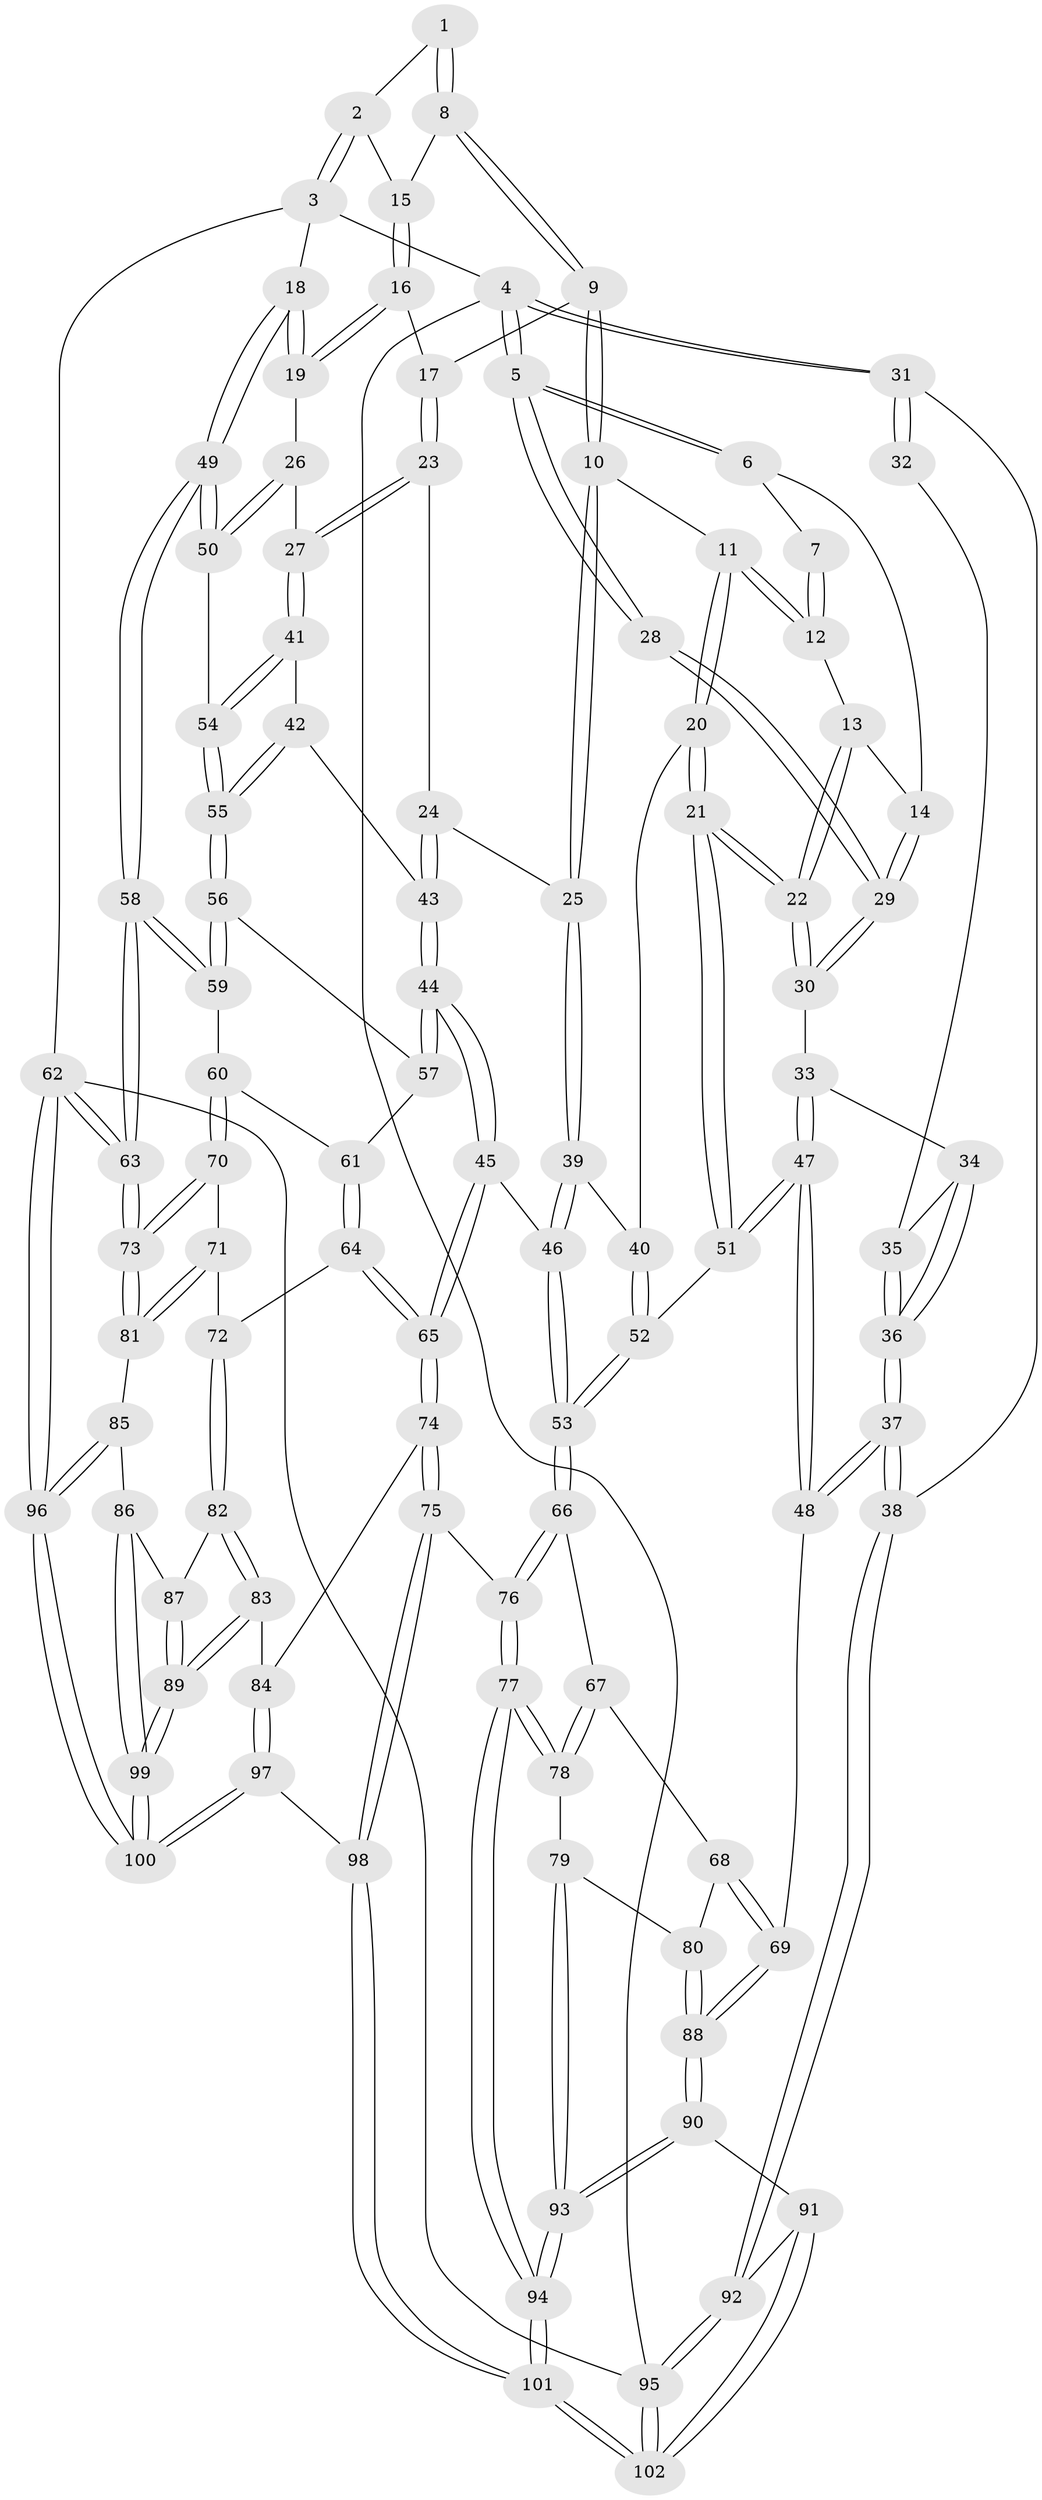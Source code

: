 // coarse degree distribution, {3: 0.14035087719298245, 5: 0.2807017543859649, 8: 0.017543859649122806, 6: 0.08771929824561403, 4: 0.47368421052631576}
// Generated by graph-tools (version 1.1) at 2025/24/03/03/25 07:24:36]
// undirected, 102 vertices, 252 edges
graph export_dot {
graph [start="1"]
  node [color=gray90,style=filled];
  1 [pos="+0.5583110508306912+0"];
  2 [pos="+1+0"];
  3 [pos="+1+0"];
  4 [pos="+0+0"];
  5 [pos="+0+0"];
  6 [pos="+0.29310072507323176+0"];
  7 [pos="+0.4072695762930308+0"];
  8 [pos="+0.60112313889649+0.014240208822678067"];
  9 [pos="+0.5978304406479851+0.06552535232758172"];
  10 [pos="+0.5634289413433899+0.22571680155746499"];
  11 [pos="+0.4881959874615705+0.22435092832715975"];
  12 [pos="+0.4235100950186333+0.17123524471759277"];
  13 [pos="+0.419013624056931+0.1735039780274672"];
  14 [pos="+0.23443615059090428+0.1665451193093999"];
  15 [pos="+0.7758585974462784+0.12440582477247104"];
  16 [pos="+0.802658089950526+0.17911462268854422"];
  17 [pos="+0.7204143441978031+0.20607907322359822"];
  18 [pos="+1+0.008886444672662567"];
  19 [pos="+0.8863316491409853+0.23431191954592634"];
  20 [pos="+0.39249165681161513+0.31260309090829624"];
  21 [pos="+0.2996322997041816+0.31985428706575675"];
  22 [pos="+0.2961107035671917+0.31522392450836273"];
  23 [pos="+0.6396781101113306+0.281043761696561"];
  24 [pos="+0.6096370551265742+0.2820028824691604"];
  25 [pos="+0.5955031317315164+0.27927990701821237"];
  26 [pos="+0.8677969460907372+0.27281435924916836"];
  27 [pos="+0.7865490721179289+0.34993530238674103"];
  28 [pos="+0.1408094861203628+0.20404501786233095"];
  29 [pos="+0.21698365597612862+0.21591882110420693"];
  30 [pos="+0.23218963641489096+0.25949577764027465"];
  31 [pos="+0+0.15406884078907127"];
  32 [pos="+0.013320519428990523+0.24564020946496673"];
  33 [pos="+0.16362644509850466+0.32043557792412786"];
  34 [pos="+0.13033523988364926+0.3233061312516642"];
  35 [pos="+0.03805804594879403+0.2932021877449107"];
  36 [pos="+0.045122099529546884+0.3627288027198289"];
  37 [pos="+0+0.626403429732884"];
  38 [pos="+0+0.6272217504538047"];
  39 [pos="+0.5546097996253813+0.3507552910269789"];
  40 [pos="+0.47623227411114905+0.3667817727194049"];
  41 [pos="+0.7849633432073434+0.36054176018082346"];
  42 [pos="+0.7117794866912301+0.46080556180872145"];
  43 [pos="+0.6985710445431241+0.4731827941749792"];
  44 [pos="+0.6323833904121724+0.578678415204108"];
  45 [pos="+0.6092410643551677+0.5897712926047505"];
  46 [pos="+0.6046965530642767+0.5887876749559897"];
  47 [pos="+0.0575034416296069+0.5880571408392095"];
  48 [pos="+0+0.6307538330100786"];
  49 [pos="+1+0.4509971852452142"];
  50 [pos="+0.9585934365969475+0.45585014144742336"];
  51 [pos="+0.30614534561204554+0.5134759108560382"];
  52 [pos="+0.3971656571702675+0.5621087537186822"];
  53 [pos="+0.45063771669857333+0.6114647582262329"];
  54 [pos="+0.8909877126357943+0.496420563837029"];
  55 [pos="+0.8888137801738883+0.5006059849464983"];
  56 [pos="+0.883799790098896+0.5172466526551712"];
  57 [pos="+0.8218499988951717+0.5982874449113961"];
  58 [pos="+1+0.6596613621253985"];
  59 [pos="+1+0.6555808114333638"];
  60 [pos="+0.9290174325732219+0.6812621250332139"];
  61 [pos="+0.8476224640216201+0.6387632411448396"];
  62 [pos="+1+1"];
  63 [pos="+1+0.867995380179076"];
  64 [pos="+0.7895336842390143+0.772607682504981"];
  65 [pos="+0.6748250206473595+0.7629540722583408"];
  66 [pos="+0.44221262327407435+0.6350898822196989"];
  67 [pos="+0.3787602832756097+0.6851243648208145"];
  68 [pos="+0.26785487487651666+0.7657269290345404"];
  69 [pos="+0.04459247648030732+0.6971494698431755"];
  70 [pos="+0.9032702866145244+0.7669168629010795"];
  71 [pos="+0.8592200990405573+0.7963777007560358"];
  72 [pos="+0.8175552095629222+0.7942316098454861"];
  73 [pos="+1+0.8617937295939001"];
  74 [pos="+0.6424765504130265+0.8561926385306865"];
  75 [pos="+0.48491208405365827+0.8670954587884202"];
  76 [pos="+0.4639863045750865+0.8574235250244275"];
  77 [pos="+0.4121723074270331+0.8852301537575843"];
  78 [pos="+0.34465631718977213+0.8642654123240728"];
  79 [pos="+0.3025060277392338+0.8539713045072931"];
  80 [pos="+0.289831289328493+0.8301307446281176"];
  81 [pos="+0.9169799994292944+0.8982959282348333"];
  82 [pos="+0.8078445864400385+0.8509466383657286"];
  83 [pos="+0.6624617705875652+0.8697228443977502"];
  84 [pos="+0.6437684201339173+0.8588388931380067"];
  85 [pos="+0.9152199632556648+0.9002923803350866"];
  86 [pos="+0.8912786517161624+0.9186474098077219"];
  87 [pos="+0.8074509884862432+0.8698394433087102"];
  88 [pos="+0.11704160411878822+0.8833800889361096"];
  89 [pos="+0.7578426549966267+0.9339269539203815"];
  90 [pos="+0.11992470081748229+0.8940679926436831"];
  91 [pos="+0.08042222448276466+0.9598237282053762"];
  92 [pos="+0+0.8513983824721274"];
  93 [pos="+0.23007185985140455+0.9558638248614703"];
  94 [pos="+0.3170996152254507+1"];
  95 [pos="+0+1"];
  96 [pos="+1+1"];
  97 [pos="+0.5885230607003646+1"];
  98 [pos="+0.5873067628282472+1"];
  99 [pos="+0.81180551383236+1"];
  100 [pos="+0.8066553087904409+1"];
  101 [pos="+0.32390399138303055+1"];
  102 [pos="+0+1"];
  1 -- 2;
  1 -- 8;
  1 -- 8;
  2 -- 3;
  2 -- 3;
  2 -- 15;
  3 -- 4;
  3 -- 18;
  3 -- 62;
  4 -- 5;
  4 -- 5;
  4 -- 31;
  4 -- 31;
  4 -- 95;
  5 -- 6;
  5 -- 6;
  5 -- 28;
  5 -- 28;
  6 -- 7;
  6 -- 14;
  7 -- 12;
  7 -- 12;
  8 -- 9;
  8 -- 9;
  8 -- 15;
  9 -- 10;
  9 -- 10;
  9 -- 17;
  10 -- 11;
  10 -- 25;
  10 -- 25;
  11 -- 12;
  11 -- 12;
  11 -- 20;
  11 -- 20;
  12 -- 13;
  13 -- 14;
  13 -- 22;
  13 -- 22;
  14 -- 29;
  14 -- 29;
  15 -- 16;
  15 -- 16;
  16 -- 17;
  16 -- 19;
  16 -- 19;
  17 -- 23;
  17 -- 23;
  18 -- 19;
  18 -- 19;
  18 -- 49;
  18 -- 49;
  19 -- 26;
  20 -- 21;
  20 -- 21;
  20 -- 40;
  21 -- 22;
  21 -- 22;
  21 -- 51;
  21 -- 51;
  22 -- 30;
  22 -- 30;
  23 -- 24;
  23 -- 27;
  23 -- 27;
  24 -- 25;
  24 -- 43;
  24 -- 43;
  25 -- 39;
  25 -- 39;
  26 -- 27;
  26 -- 50;
  26 -- 50;
  27 -- 41;
  27 -- 41;
  28 -- 29;
  28 -- 29;
  29 -- 30;
  29 -- 30;
  30 -- 33;
  31 -- 32;
  31 -- 32;
  31 -- 38;
  32 -- 35;
  33 -- 34;
  33 -- 47;
  33 -- 47;
  34 -- 35;
  34 -- 36;
  34 -- 36;
  35 -- 36;
  35 -- 36;
  36 -- 37;
  36 -- 37;
  37 -- 38;
  37 -- 38;
  37 -- 48;
  37 -- 48;
  38 -- 92;
  38 -- 92;
  39 -- 40;
  39 -- 46;
  39 -- 46;
  40 -- 52;
  40 -- 52;
  41 -- 42;
  41 -- 54;
  41 -- 54;
  42 -- 43;
  42 -- 55;
  42 -- 55;
  43 -- 44;
  43 -- 44;
  44 -- 45;
  44 -- 45;
  44 -- 57;
  44 -- 57;
  45 -- 46;
  45 -- 65;
  45 -- 65;
  46 -- 53;
  46 -- 53;
  47 -- 48;
  47 -- 48;
  47 -- 51;
  47 -- 51;
  48 -- 69;
  49 -- 50;
  49 -- 50;
  49 -- 58;
  49 -- 58;
  50 -- 54;
  51 -- 52;
  52 -- 53;
  52 -- 53;
  53 -- 66;
  53 -- 66;
  54 -- 55;
  54 -- 55;
  55 -- 56;
  55 -- 56;
  56 -- 57;
  56 -- 59;
  56 -- 59;
  57 -- 61;
  58 -- 59;
  58 -- 59;
  58 -- 63;
  58 -- 63;
  59 -- 60;
  60 -- 61;
  60 -- 70;
  60 -- 70;
  61 -- 64;
  61 -- 64;
  62 -- 63;
  62 -- 63;
  62 -- 96;
  62 -- 96;
  62 -- 95;
  63 -- 73;
  63 -- 73;
  64 -- 65;
  64 -- 65;
  64 -- 72;
  65 -- 74;
  65 -- 74;
  66 -- 67;
  66 -- 76;
  66 -- 76;
  67 -- 68;
  67 -- 78;
  67 -- 78;
  68 -- 69;
  68 -- 69;
  68 -- 80;
  69 -- 88;
  69 -- 88;
  70 -- 71;
  70 -- 73;
  70 -- 73;
  71 -- 72;
  71 -- 81;
  71 -- 81;
  72 -- 82;
  72 -- 82;
  73 -- 81;
  73 -- 81;
  74 -- 75;
  74 -- 75;
  74 -- 84;
  75 -- 76;
  75 -- 98;
  75 -- 98;
  76 -- 77;
  76 -- 77;
  77 -- 78;
  77 -- 78;
  77 -- 94;
  77 -- 94;
  78 -- 79;
  79 -- 80;
  79 -- 93;
  79 -- 93;
  80 -- 88;
  80 -- 88;
  81 -- 85;
  82 -- 83;
  82 -- 83;
  82 -- 87;
  83 -- 84;
  83 -- 89;
  83 -- 89;
  84 -- 97;
  84 -- 97;
  85 -- 86;
  85 -- 96;
  85 -- 96;
  86 -- 87;
  86 -- 99;
  86 -- 99;
  87 -- 89;
  87 -- 89;
  88 -- 90;
  88 -- 90;
  89 -- 99;
  89 -- 99;
  90 -- 91;
  90 -- 93;
  90 -- 93;
  91 -- 92;
  91 -- 102;
  91 -- 102;
  92 -- 95;
  92 -- 95;
  93 -- 94;
  93 -- 94;
  94 -- 101;
  94 -- 101;
  95 -- 102;
  95 -- 102;
  96 -- 100;
  96 -- 100;
  97 -- 98;
  97 -- 100;
  97 -- 100;
  98 -- 101;
  98 -- 101;
  99 -- 100;
  99 -- 100;
  101 -- 102;
  101 -- 102;
}
